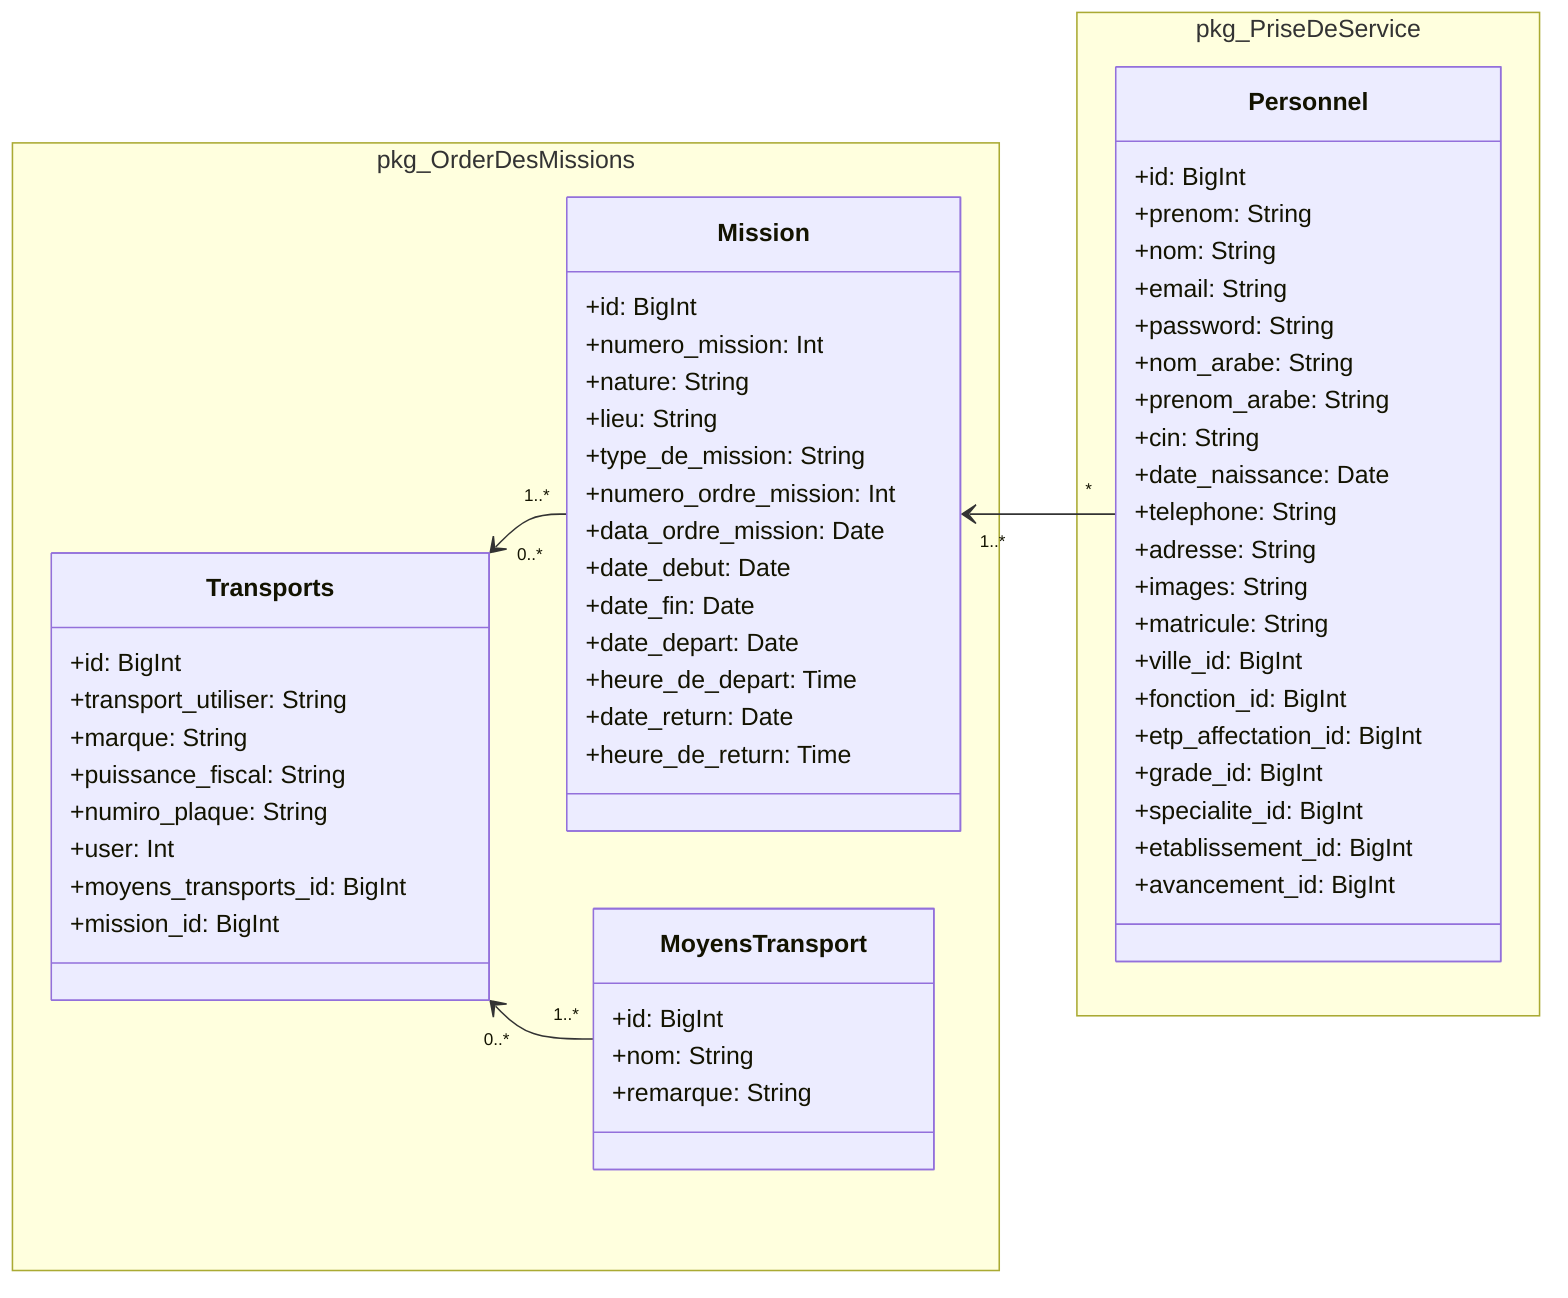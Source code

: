 classDiagram
    direction RL

namespace pkg_PriseDeService {
    class Personnel {
        +id: BigInt
        +prenom: String
        +nom: String
        +email: String
        +password: String
        +nom_arabe: String
        +prenom_arabe: String
        +cin: String
        +date_naissance: Date
        +telephone: String
        +adresse: String
        +images: String
        +matricule: String
        +ville_id: BigInt
        +fonction_id: BigInt
        +etp_affectation_id: BigInt
        +grade_id: BigInt
        +specialite_id: BigInt
        +etablissement_id: BigInt
        +avancement_id: BigInt
    }
}

namespace pkg_OrderDesMissions {

    class Mission {
        +id: BigInt
        +numero_mission: Int
        +nature: String
        +lieu: String
        +type_de_mission: String
        +numero_ordre_mission: Int
        +data_ordre_mission: Date
        +date_debut: Date
        +date_fin: Date
        +date_depart: Date
        +heure_de_depart: Time
        +date_return: Date
        +heure_de_return: Time
    }

    class MoyensTransport {
        +id: BigInt
        +nom: String
        +remarque: String
    }

    class Transports {
        +id: BigInt
        +transport_utiliser: String
        +marque: String
        +puissance_fiscal: String
        +numiro_plaque: String
        +user: Int
        +moyens_transports_id: BigInt
        +mission_id: BigInt
    }


}

    Personnel "*" --> "1..*" Mission 
    Mission "1..*" --> "0..*" Transports 
    MoyensTransport "1..*" --> "0..*" Transports